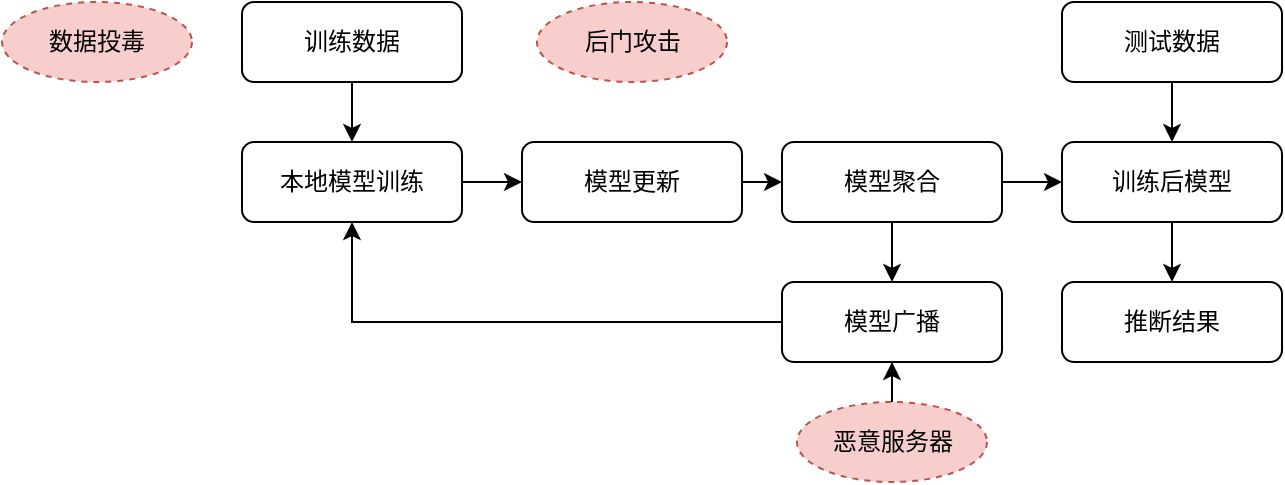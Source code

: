 <mxfile version="24.3.1" type="github">
  <diagram name="第 1 页" id="HLl9xHy_yNuhtyc-PtZD">
    <mxGraphModel dx="708" dy="360" grid="1" gridSize="10" guides="1" tooltips="1" connect="1" arrows="1" fold="1" page="1" pageScale="1" pageWidth="827" pageHeight="1169" math="0" shadow="0">
      <root>
        <mxCell id="0" />
        <mxCell id="1" parent="0" />
        <mxCell id="2W27u0QQBfolwkn5acZO-10" style="edgeStyle=orthogonalEdgeStyle;rounded=0;orthogonalLoop=1;jettySize=auto;html=1;exitX=0.5;exitY=1;exitDx=0;exitDy=0;entryX=0.5;entryY=0;entryDx=0;entryDy=0;" edge="1" parent="1" source="2W27u0QQBfolwkn5acZO-1" target="2W27u0QQBfolwkn5acZO-2">
          <mxGeometry relative="1" as="geometry" />
        </mxCell>
        <mxCell id="2W27u0QQBfolwkn5acZO-1" value="训练数据" style="rounded=1;whiteSpace=wrap;html=1;" vertex="1" parent="1">
          <mxGeometry x="190" y="190" width="110" height="40" as="geometry" />
        </mxCell>
        <mxCell id="2W27u0QQBfolwkn5acZO-13" style="edgeStyle=orthogonalEdgeStyle;rounded=0;orthogonalLoop=1;jettySize=auto;html=1;exitX=1;exitY=0.5;exitDx=0;exitDy=0;entryX=0;entryY=0.5;entryDx=0;entryDy=0;" edge="1" parent="1" source="2W27u0QQBfolwkn5acZO-2" target="2W27u0QQBfolwkn5acZO-4">
          <mxGeometry relative="1" as="geometry" />
        </mxCell>
        <mxCell id="2W27u0QQBfolwkn5acZO-2" value="本地模型训练" style="rounded=1;whiteSpace=wrap;html=1;" vertex="1" parent="1">
          <mxGeometry x="190" y="260" width="110" height="40" as="geometry" />
        </mxCell>
        <mxCell id="2W27u0QQBfolwkn5acZO-11" style="edgeStyle=orthogonalEdgeStyle;rounded=0;orthogonalLoop=1;jettySize=auto;html=1;exitX=0;exitY=0.5;exitDx=0;exitDy=0;entryX=0.5;entryY=1;entryDx=0;entryDy=0;" edge="1" parent="1" source="2W27u0QQBfolwkn5acZO-3" target="2W27u0QQBfolwkn5acZO-2">
          <mxGeometry relative="1" as="geometry" />
        </mxCell>
        <mxCell id="2W27u0QQBfolwkn5acZO-3" value="模型广播" style="rounded=1;whiteSpace=wrap;html=1;" vertex="1" parent="1">
          <mxGeometry x="460" y="330" width="110" height="40" as="geometry" />
        </mxCell>
        <mxCell id="2W27u0QQBfolwkn5acZO-14" style="edgeStyle=orthogonalEdgeStyle;rounded=0;orthogonalLoop=1;jettySize=auto;html=1;exitX=1;exitY=0.5;exitDx=0;exitDy=0;entryX=0;entryY=0.5;entryDx=0;entryDy=0;" edge="1" parent="1" source="2W27u0QQBfolwkn5acZO-4" target="2W27u0QQBfolwkn5acZO-5">
          <mxGeometry relative="1" as="geometry" />
        </mxCell>
        <mxCell id="2W27u0QQBfolwkn5acZO-4" value="模型更新" style="rounded=1;whiteSpace=wrap;html=1;" vertex="1" parent="1">
          <mxGeometry x="330" y="260" width="110" height="40" as="geometry" />
        </mxCell>
        <mxCell id="2W27u0QQBfolwkn5acZO-12" style="edgeStyle=orthogonalEdgeStyle;rounded=0;orthogonalLoop=1;jettySize=auto;html=1;exitX=0.5;exitY=1;exitDx=0;exitDy=0;entryX=0.5;entryY=0;entryDx=0;entryDy=0;" edge="1" parent="1" source="2W27u0QQBfolwkn5acZO-5" target="2W27u0QQBfolwkn5acZO-3">
          <mxGeometry relative="1" as="geometry" />
        </mxCell>
        <mxCell id="2W27u0QQBfolwkn5acZO-15" style="edgeStyle=orthogonalEdgeStyle;rounded=0;orthogonalLoop=1;jettySize=auto;html=1;exitX=1;exitY=0.5;exitDx=0;exitDy=0;entryX=0;entryY=0.5;entryDx=0;entryDy=0;" edge="1" parent="1" source="2W27u0QQBfolwkn5acZO-5" target="2W27u0QQBfolwkn5acZO-6">
          <mxGeometry relative="1" as="geometry" />
        </mxCell>
        <mxCell id="2W27u0QQBfolwkn5acZO-5" value="模型聚合" style="rounded=1;whiteSpace=wrap;html=1;" vertex="1" parent="1">
          <mxGeometry x="460" y="260" width="110" height="40" as="geometry" />
        </mxCell>
        <mxCell id="2W27u0QQBfolwkn5acZO-17" style="edgeStyle=orthogonalEdgeStyle;rounded=0;orthogonalLoop=1;jettySize=auto;html=1;exitX=0.5;exitY=1;exitDx=0;exitDy=0;entryX=0.5;entryY=0;entryDx=0;entryDy=0;" edge="1" parent="1" source="2W27u0QQBfolwkn5acZO-6" target="2W27u0QQBfolwkn5acZO-9">
          <mxGeometry relative="1" as="geometry" />
        </mxCell>
        <mxCell id="2W27u0QQBfolwkn5acZO-6" value="训练后模型" style="rounded=1;whiteSpace=wrap;html=1;" vertex="1" parent="1">
          <mxGeometry x="600" y="260" width="110" height="40" as="geometry" />
        </mxCell>
        <mxCell id="2W27u0QQBfolwkn5acZO-16" style="edgeStyle=orthogonalEdgeStyle;rounded=0;orthogonalLoop=1;jettySize=auto;html=1;exitX=0.5;exitY=1;exitDx=0;exitDy=0;" edge="1" parent="1" source="2W27u0QQBfolwkn5acZO-7" target="2W27u0QQBfolwkn5acZO-6">
          <mxGeometry relative="1" as="geometry" />
        </mxCell>
        <mxCell id="2W27u0QQBfolwkn5acZO-7" value="测试数据" style="rounded=1;whiteSpace=wrap;html=1;" vertex="1" parent="1">
          <mxGeometry x="600" y="190" width="110" height="40" as="geometry" />
        </mxCell>
        <mxCell id="2W27u0QQBfolwkn5acZO-9" value="推断结果" style="rounded=1;whiteSpace=wrap;html=1;" vertex="1" parent="1">
          <mxGeometry x="600" y="330" width="110" height="40" as="geometry" />
        </mxCell>
        <mxCell id="2W27u0QQBfolwkn5acZO-20" value="后门攻击" style="ellipse;whiteSpace=wrap;html=1;dashed=1;fillColor=#f8cecc;strokeColor=#b85450;" vertex="1" parent="1">
          <mxGeometry x="337.5" y="190" width="95" height="40" as="geometry" />
        </mxCell>
        <mxCell id="2W27u0QQBfolwkn5acZO-21" value="数据投毒" style="ellipse;whiteSpace=wrap;html=1;dashed=1;fillColor=#f8cecc;strokeColor=#b85450;" vertex="1" parent="1">
          <mxGeometry x="70" y="190" width="95" height="40" as="geometry" />
        </mxCell>
        <mxCell id="2W27u0QQBfolwkn5acZO-23" style="edgeStyle=orthogonalEdgeStyle;rounded=0;orthogonalLoop=1;jettySize=auto;html=1;entryX=0.5;entryY=1;entryDx=0;entryDy=0;" edge="1" parent="1" source="2W27u0QQBfolwkn5acZO-22" target="2W27u0QQBfolwkn5acZO-3">
          <mxGeometry relative="1" as="geometry" />
        </mxCell>
        <mxCell id="2W27u0QQBfolwkn5acZO-22" value="恶意服务器" style="ellipse;whiteSpace=wrap;html=1;dashed=1;fillColor=#f8cecc;strokeColor=#b85450;" vertex="1" parent="1">
          <mxGeometry x="467.5" y="390" width="95" height="40" as="geometry" />
        </mxCell>
      </root>
    </mxGraphModel>
  </diagram>
</mxfile>
